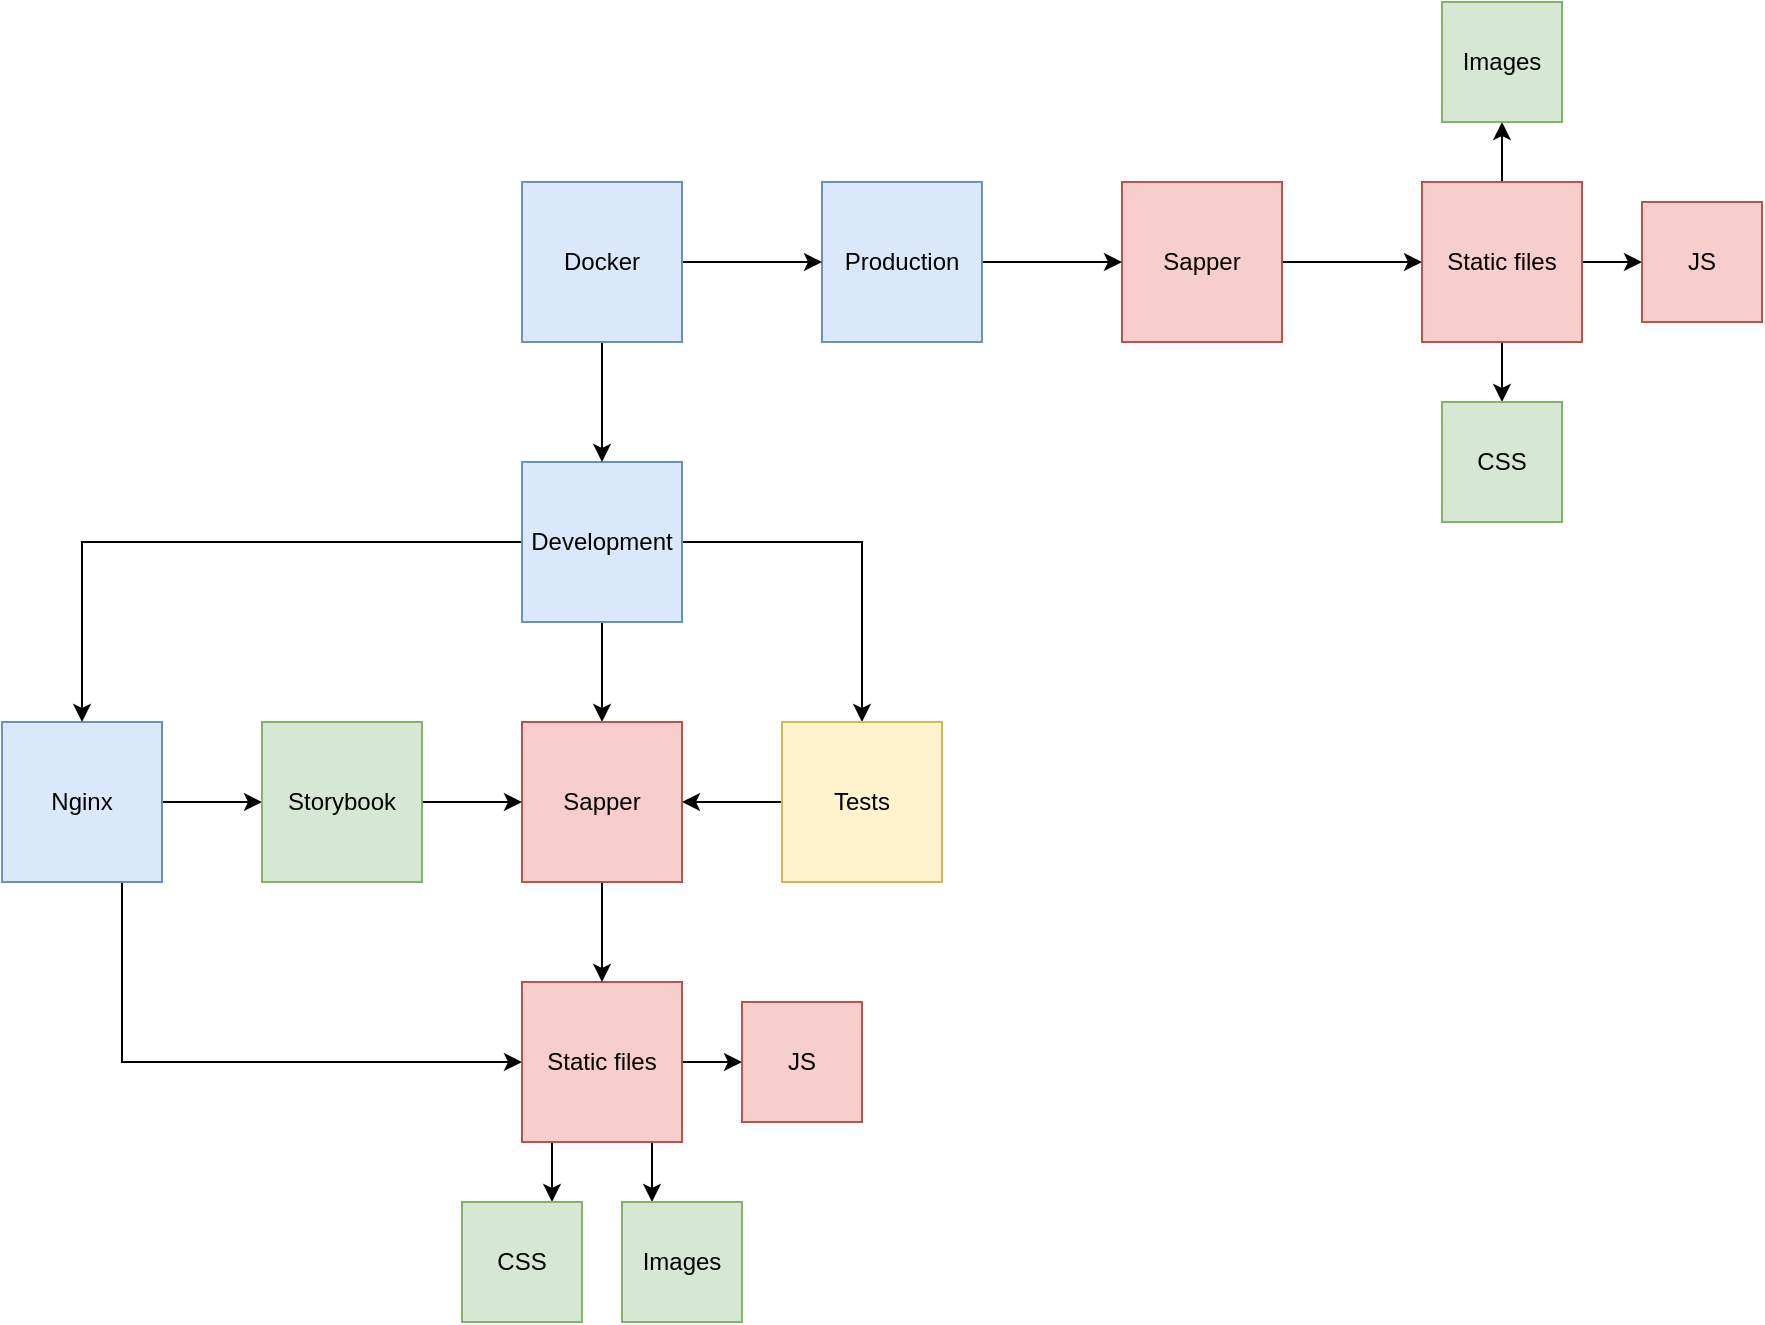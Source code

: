 <mxfile version="13.7.9" type="device"><diagram id="gBAG7_ichIGn4jkGugzM" name="Page-1"><mxGraphModel dx="946" dy="1780" grid="1" gridSize="10" guides="1" tooltips="1" connect="1" arrows="1" fold="1" page="1" pageScale="1" pageWidth="850" pageHeight="1100" math="0" shadow="0"><root><mxCell id="0"/><mxCell id="1" parent="0"/><mxCell id="YjLhWXk6U-ZXJcloQuEo-36" style="edgeStyle=orthogonalEdgeStyle;rounded=0;orthogonalLoop=1;jettySize=auto;html=1;exitX=1;exitY=0.5;exitDx=0;exitDy=0;entryX=0;entryY=0.5;entryDx=0;entryDy=0;" edge="1" parent="1" source="1RuhkzXiwSZM9LWiOStZ-1" target="YjLhWXk6U-ZXJcloQuEo-34"><mxGeometry relative="1" as="geometry"/></mxCell><mxCell id="YjLhWXk6U-ZXJcloQuEo-44" style="edgeStyle=orthogonalEdgeStyle;rounded=0;orthogonalLoop=1;jettySize=auto;html=1;exitX=0.75;exitY=1;exitDx=0;exitDy=0;entryX=0;entryY=0.5;entryDx=0;entryDy=0;" edge="1" parent="1" source="1RuhkzXiwSZM9LWiOStZ-1" target="1RuhkzXiwSZM9LWiOStZ-3"><mxGeometry relative="1" as="geometry"/></mxCell><mxCell id="1RuhkzXiwSZM9LWiOStZ-1" value="Nginx" style="whiteSpace=wrap;html=1;aspect=fixed;fillColor=#dae8fc;strokeColor=#6c8ebf;" parent="1" vertex="1"><mxGeometry x="110" y="-30" width="80" height="80" as="geometry"/></mxCell><mxCell id="YjLhWXk6U-ZXJcloQuEo-46" style="edgeStyle=orthogonalEdgeStyle;rounded=0;orthogonalLoop=1;jettySize=auto;html=1;exitX=1;exitY=0.5;exitDx=0;exitDy=0;entryX=0;entryY=0.5;entryDx=0;entryDy=0;" edge="1" parent="1" source="1RuhkzXiwSZM9LWiOStZ-2" target="YjLhWXk6U-ZXJcloQuEo-45"><mxGeometry relative="1" as="geometry"/></mxCell><mxCell id="1RuhkzXiwSZM9LWiOStZ-2" value="Sapper" style="whiteSpace=wrap;html=1;aspect=fixed;fillColor=#f8cecc;strokeColor=#b85450;" parent="1" vertex="1"><mxGeometry x="670" y="-300" width="80" height="80" as="geometry"/></mxCell><mxCell id="YjLhWXk6U-ZXJcloQuEo-61" style="edgeStyle=orthogonalEdgeStyle;rounded=0;orthogonalLoop=1;jettySize=auto;html=1;exitX=0.25;exitY=1;exitDx=0;exitDy=0;entryX=0.75;entryY=0;entryDx=0;entryDy=0;" edge="1" parent="1" source="1RuhkzXiwSZM9LWiOStZ-3" target="YjLhWXk6U-ZXJcloQuEo-59"><mxGeometry relative="1" as="geometry"/></mxCell><mxCell id="YjLhWXk6U-ZXJcloQuEo-62" style="edgeStyle=orthogonalEdgeStyle;rounded=0;orthogonalLoop=1;jettySize=auto;html=1;exitX=0.75;exitY=1;exitDx=0;exitDy=0;entryX=0.25;entryY=0;entryDx=0;entryDy=0;" edge="1" parent="1" source="1RuhkzXiwSZM9LWiOStZ-3" target="YjLhWXk6U-ZXJcloQuEo-60"><mxGeometry relative="1" as="geometry"/></mxCell><mxCell id="YjLhWXk6U-ZXJcloQuEo-64" style="edgeStyle=orthogonalEdgeStyle;rounded=0;orthogonalLoop=1;jettySize=auto;html=1;exitX=1;exitY=0.5;exitDx=0;exitDy=0;entryX=0;entryY=0.5;entryDx=0;entryDy=0;" edge="1" parent="1" source="1RuhkzXiwSZM9LWiOStZ-3" target="YjLhWXk6U-ZXJcloQuEo-63"><mxGeometry relative="1" as="geometry"/></mxCell><mxCell id="1RuhkzXiwSZM9LWiOStZ-3" value="Static files" style="whiteSpace=wrap;html=1;aspect=fixed;fillColor=#f8cecc;strokeColor=#b85450;" parent="1" vertex="1"><mxGeometry x="370" y="100" width="80" height="80" as="geometry"/></mxCell><mxCell id="YjLhWXk6U-ZXJcloQuEo-1" style="edgeStyle=orthogonalEdgeStyle;rounded=0;orthogonalLoop=1;jettySize=auto;html=1;exitX=0;exitY=0.5;exitDx=0;exitDy=0;entryX=0.5;entryY=0;entryDx=0;entryDy=0;" edge="1" parent="1" source="1RuhkzXiwSZM9LWiOStZ-4" target="1RuhkzXiwSZM9LWiOStZ-1"><mxGeometry relative="1" as="geometry"/></mxCell><mxCell id="YjLhWXk6U-ZXJcloQuEo-2" style="edgeStyle=orthogonalEdgeStyle;rounded=0;orthogonalLoop=1;jettySize=auto;html=1;exitX=1;exitY=0.5;exitDx=0;exitDy=0;entryX=0.5;entryY=0;entryDx=0;entryDy=0;" edge="1" parent="1" source="1RuhkzXiwSZM9LWiOStZ-4" target="1RuhkzXiwSZM9LWiOStZ-6"><mxGeometry relative="1" as="geometry"/></mxCell><mxCell id="YjLhWXk6U-ZXJcloQuEo-32" style="edgeStyle=orthogonalEdgeStyle;rounded=0;orthogonalLoop=1;jettySize=auto;html=1;exitX=0.5;exitY=1;exitDx=0;exitDy=0;entryX=0.5;entryY=0;entryDx=0;entryDy=0;" edge="1" parent="1" source="1RuhkzXiwSZM9LWiOStZ-4" target="YjLhWXk6U-ZXJcloQuEo-31"><mxGeometry relative="1" as="geometry"/></mxCell><mxCell id="1RuhkzXiwSZM9LWiOStZ-4" value="Development" style="whiteSpace=wrap;html=1;aspect=fixed;fillColor=#dae8fc;strokeColor=#6c8ebf;" parent="1" vertex="1"><mxGeometry x="370" y="-160" width="80" height="80" as="geometry"/></mxCell><mxCell id="YjLhWXk6U-ZXJcloQuEo-33" style="edgeStyle=orthogonalEdgeStyle;rounded=0;orthogonalLoop=1;jettySize=auto;html=1;exitX=0;exitY=0.5;exitDx=0;exitDy=0;entryX=1;entryY=0.5;entryDx=0;entryDy=0;" edge="1" parent="1" source="1RuhkzXiwSZM9LWiOStZ-6" target="YjLhWXk6U-ZXJcloQuEo-31"><mxGeometry relative="1" as="geometry"/></mxCell><mxCell id="1RuhkzXiwSZM9LWiOStZ-6" value="Tests" style="whiteSpace=wrap;html=1;aspect=fixed;fillColor=#fff2cc;strokeColor=#d6b656;" parent="1" vertex="1"><mxGeometry x="500" y="-30" width="80" height="80" as="geometry"/></mxCell><mxCell id="YjLhWXk6U-ZXJcloQuEo-30" style="edgeStyle=orthogonalEdgeStyle;rounded=0;orthogonalLoop=1;jettySize=auto;html=1;exitX=1;exitY=0.5;exitDx=0;exitDy=0;entryX=0;entryY=0.5;entryDx=0;entryDy=0;" edge="1" parent="1" source="YjLhWXk6U-ZXJcloQuEo-22" target="1RuhkzXiwSZM9LWiOStZ-2"><mxGeometry relative="1" as="geometry"/></mxCell><mxCell id="YjLhWXk6U-ZXJcloQuEo-22" value="Production" style="whiteSpace=wrap;html=1;aspect=fixed;fillColor=#dae8fc;strokeColor=#6c8ebf;" vertex="1" parent="1"><mxGeometry x="520" y="-300" width="80" height="80" as="geometry"/></mxCell><mxCell id="YjLhWXk6U-ZXJcloQuEo-24" style="edgeStyle=orthogonalEdgeStyle;rounded=0;orthogonalLoop=1;jettySize=auto;html=1;exitX=0.5;exitY=1;exitDx=0;exitDy=0;entryX=0.5;entryY=0;entryDx=0;entryDy=0;" edge="1" parent="1" source="YjLhWXk6U-ZXJcloQuEo-23" target="1RuhkzXiwSZM9LWiOStZ-4"><mxGeometry relative="1" as="geometry"/></mxCell><mxCell id="YjLhWXk6U-ZXJcloQuEo-29" style="edgeStyle=orthogonalEdgeStyle;rounded=0;orthogonalLoop=1;jettySize=auto;html=1;exitX=1;exitY=0.5;exitDx=0;exitDy=0;entryX=0;entryY=0.5;entryDx=0;entryDy=0;" edge="1" parent="1" source="YjLhWXk6U-ZXJcloQuEo-23" target="YjLhWXk6U-ZXJcloQuEo-22"><mxGeometry relative="1" as="geometry"/></mxCell><mxCell id="YjLhWXk6U-ZXJcloQuEo-23" value="Docker" style="whiteSpace=wrap;html=1;aspect=fixed;fillColor=#dae8fc;strokeColor=#6c8ebf;" vertex="1" parent="1"><mxGeometry x="370" y="-300" width="80" height="80" as="geometry"/></mxCell><mxCell id="YjLhWXk6U-ZXJcloQuEo-41" style="edgeStyle=orthogonalEdgeStyle;rounded=0;orthogonalLoop=1;jettySize=auto;html=1;exitX=0.5;exitY=1;exitDx=0;exitDy=0;" edge="1" parent="1" source="YjLhWXk6U-ZXJcloQuEo-31" target="1RuhkzXiwSZM9LWiOStZ-3"><mxGeometry relative="1" as="geometry"><mxPoint x="410" y="70" as="targetPoint"/></mxGeometry></mxCell><mxCell id="YjLhWXk6U-ZXJcloQuEo-31" value="Sapper" style="whiteSpace=wrap;html=1;aspect=fixed;fillColor=#f8cecc;strokeColor=#b85450;" vertex="1" parent="1"><mxGeometry x="370" y="-30" width="80" height="80" as="geometry"/></mxCell><mxCell id="YjLhWXk6U-ZXJcloQuEo-35" style="edgeStyle=orthogonalEdgeStyle;rounded=0;orthogonalLoop=1;jettySize=auto;html=1;exitX=1;exitY=0.5;exitDx=0;exitDy=0;entryX=0;entryY=0.5;entryDx=0;entryDy=0;" edge="1" parent="1" source="YjLhWXk6U-ZXJcloQuEo-34" target="YjLhWXk6U-ZXJcloQuEo-31"><mxGeometry relative="1" as="geometry"/></mxCell><mxCell id="YjLhWXk6U-ZXJcloQuEo-34" value="Storybook" style="whiteSpace=wrap;html=1;aspect=fixed;fillColor=#d5e8d4;strokeColor=#82b366;" vertex="1" parent="1"><mxGeometry x="240" y="-30" width="80" height="80" as="geometry"/></mxCell><mxCell id="YjLhWXk6U-ZXJcloQuEo-56" style="edgeStyle=orthogonalEdgeStyle;rounded=0;orthogonalLoop=1;jettySize=auto;html=1;exitX=0.5;exitY=1;exitDx=0;exitDy=0;" edge="1" parent="1" source="YjLhWXk6U-ZXJcloQuEo-45" target="YjLhWXk6U-ZXJcloQuEo-48"><mxGeometry relative="1" as="geometry"/></mxCell><mxCell id="YjLhWXk6U-ZXJcloQuEo-57" style="edgeStyle=orthogonalEdgeStyle;rounded=0;orthogonalLoop=1;jettySize=auto;html=1;exitX=1;exitY=0.5;exitDx=0;exitDy=0;entryX=0;entryY=0.5;entryDx=0;entryDy=0;" edge="1" parent="1" source="YjLhWXk6U-ZXJcloQuEo-45" target="YjLhWXk6U-ZXJcloQuEo-50"><mxGeometry relative="1" as="geometry"/></mxCell><mxCell id="YjLhWXk6U-ZXJcloQuEo-58" style="edgeStyle=orthogonalEdgeStyle;rounded=0;orthogonalLoop=1;jettySize=auto;html=1;exitX=0.5;exitY=0;exitDx=0;exitDy=0;entryX=0.5;entryY=1;entryDx=0;entryDy=0;" edge="1" parent="1" source="YjLhWXk6U-ZXJcloQuEo-45" target="YjLhWXk6U-ZXJcloQuEo-49"><mxGeometry relative="1" as="geometry"/></mxCell><mxCell id="YjLhWXk6U-ZXJcloQuEo-45" value="Static files" style="whiteSpace=wrap;html=1;aspect=fixed;fillColor=#f8cecc;strokeColor=#b85450;" vertex="1" parent="1"><mxGeometry x="820" y="-300" width="80" height="80" as="geometry"/></mxCell><mxCell id="YjLhWXk6U-ZXJcloQuEo-48" value="CSS" style="whiteSpace=wrap;html=1;aspect=fixed;fillColor=#d5e8d4;strokeColor=#82b366;" vertex="1" parent="1"><mxGeometry x="830" y="-190" width="60" height="60" as="geometry"/></mxCell><mxCell id="YjLhWXk6U-ZXJcloQuEo-49" value="Images" style="whiteSpace=wrap;html=1;aspect=fixed;fillColor=#d5e8d4;strokeColor=#82b366;" vertex="1" parent="1"><mxGeometry x="830" y="-390" width="60" height="60" as="geometry"/></mxCell><mxCell id="YjLhWXk6U-ZXJcloQuEo-50" value="JS" style="whiteSpace=wrap;html=1;aspect=fixed;fillColor=#f8cecc;strokeColor=#b85450;" vertex="1" parent="1"><mxGeometry x="930" y="-290" width="60" height="60" as="geometry"/></mxCell><mxCell id="YjLhWXk6U-ZXJcloQuEo-59" value="CSS" style="whiteSpace=wrap;html=1;aspect=fixed;fillColor=#d5e8d4;strokeColor=#82b366;" vertex="1" parent="1"><mxGeometry x="340" y="210" width="60" height="60" as="geometry"/></mxCell><mxCell id="YjLhWXk6U-ZXJcloQuEo-60" value="Images" style="whiteSpace=wrap;html=1;aspect=fixed;fillColor=#d5e8d4;strokeColor=#82b366;" vertex="1" parent="1"><mxGeometry x="420" y="210" width="60" height="60" as="geometry"/></mxCell><mxCell id="YjLhWXk6U-ZXJcloQuEo-63" value="JS" style="whiteSpace=wrap;html=1;aspect=fixed;fillColor=#f8cecc;strokeColor=#b85450;" vertex="1" parent="1"><mxGeometry x="480" y="110" width="60" height="60" as="geometry"/></mxCell></root></mxGraphModel></diagram></mxfile>
